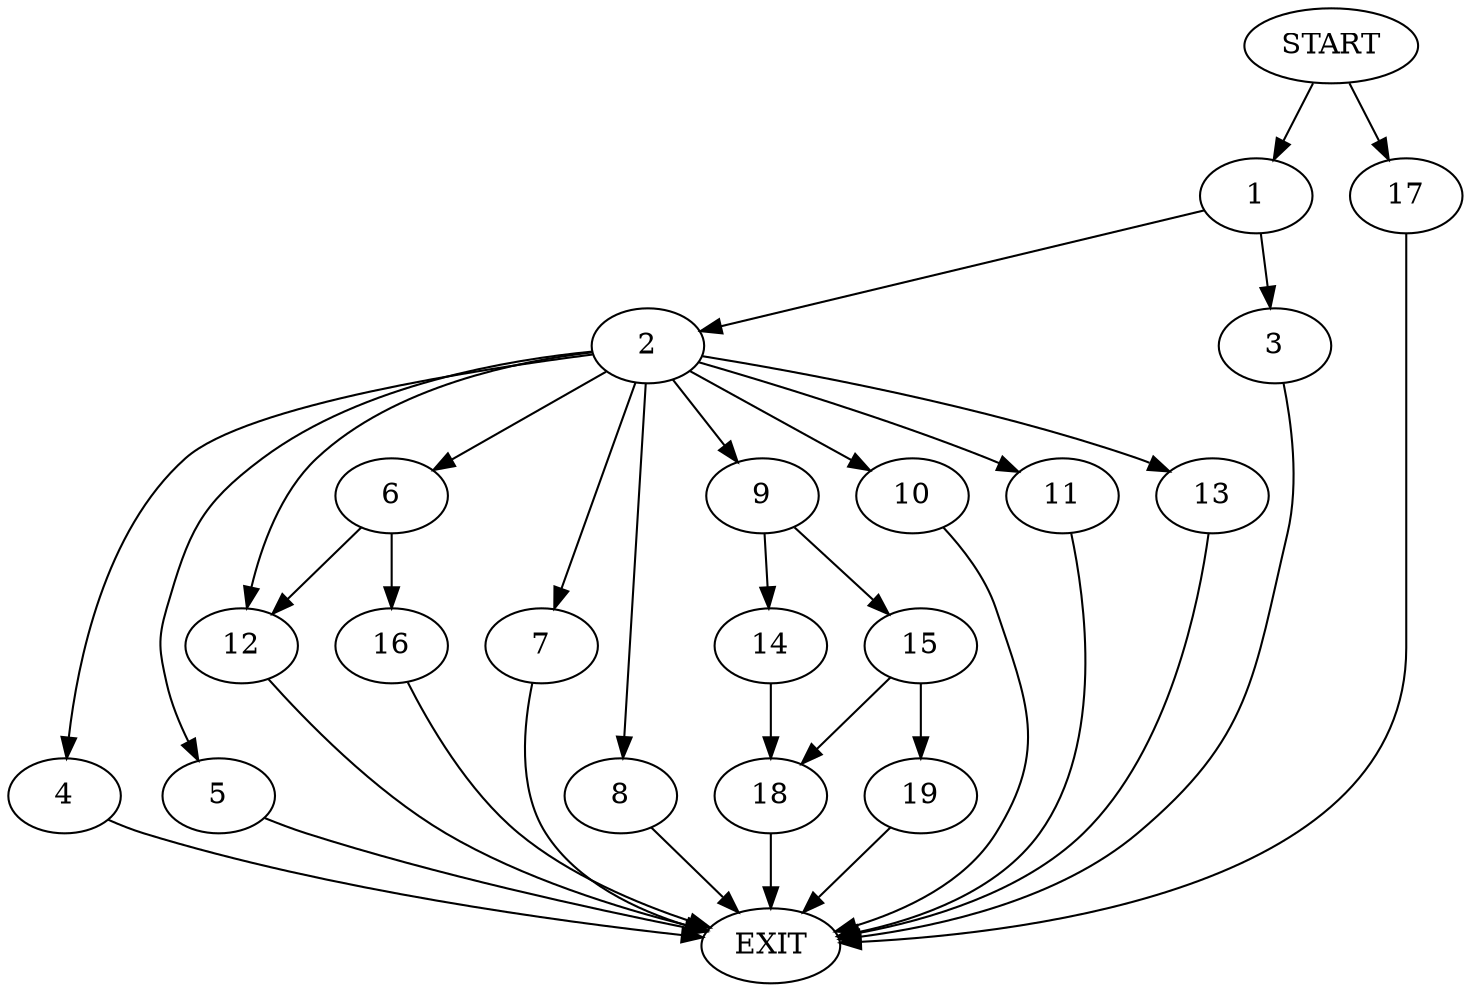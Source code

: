 digraph {
0 [label="START"]
20 [label="EXIT"]
0 -> 1
1 -> 2
1 -> 3
3 -> 20
2 -> 4
2 -> 5
2 -> 6
2 -> 7
2 -> 8
2 -> 9
2 -> 10
2 -> 11
2 -> 12
2 -> 13
4 -> 20
13 -> 20
9 -> 14
9 -> 15
8 -> 20
10 -> 20
5 -> 20
11 -> 20
12 -> 20
6 -> 16
6 -> 12
7 -> 20
0 -> 17
17 -> 20
14 -> 18
15 -> 18
15 -> 19
18 -> 20
19 -> 20
16 -> 20
}
